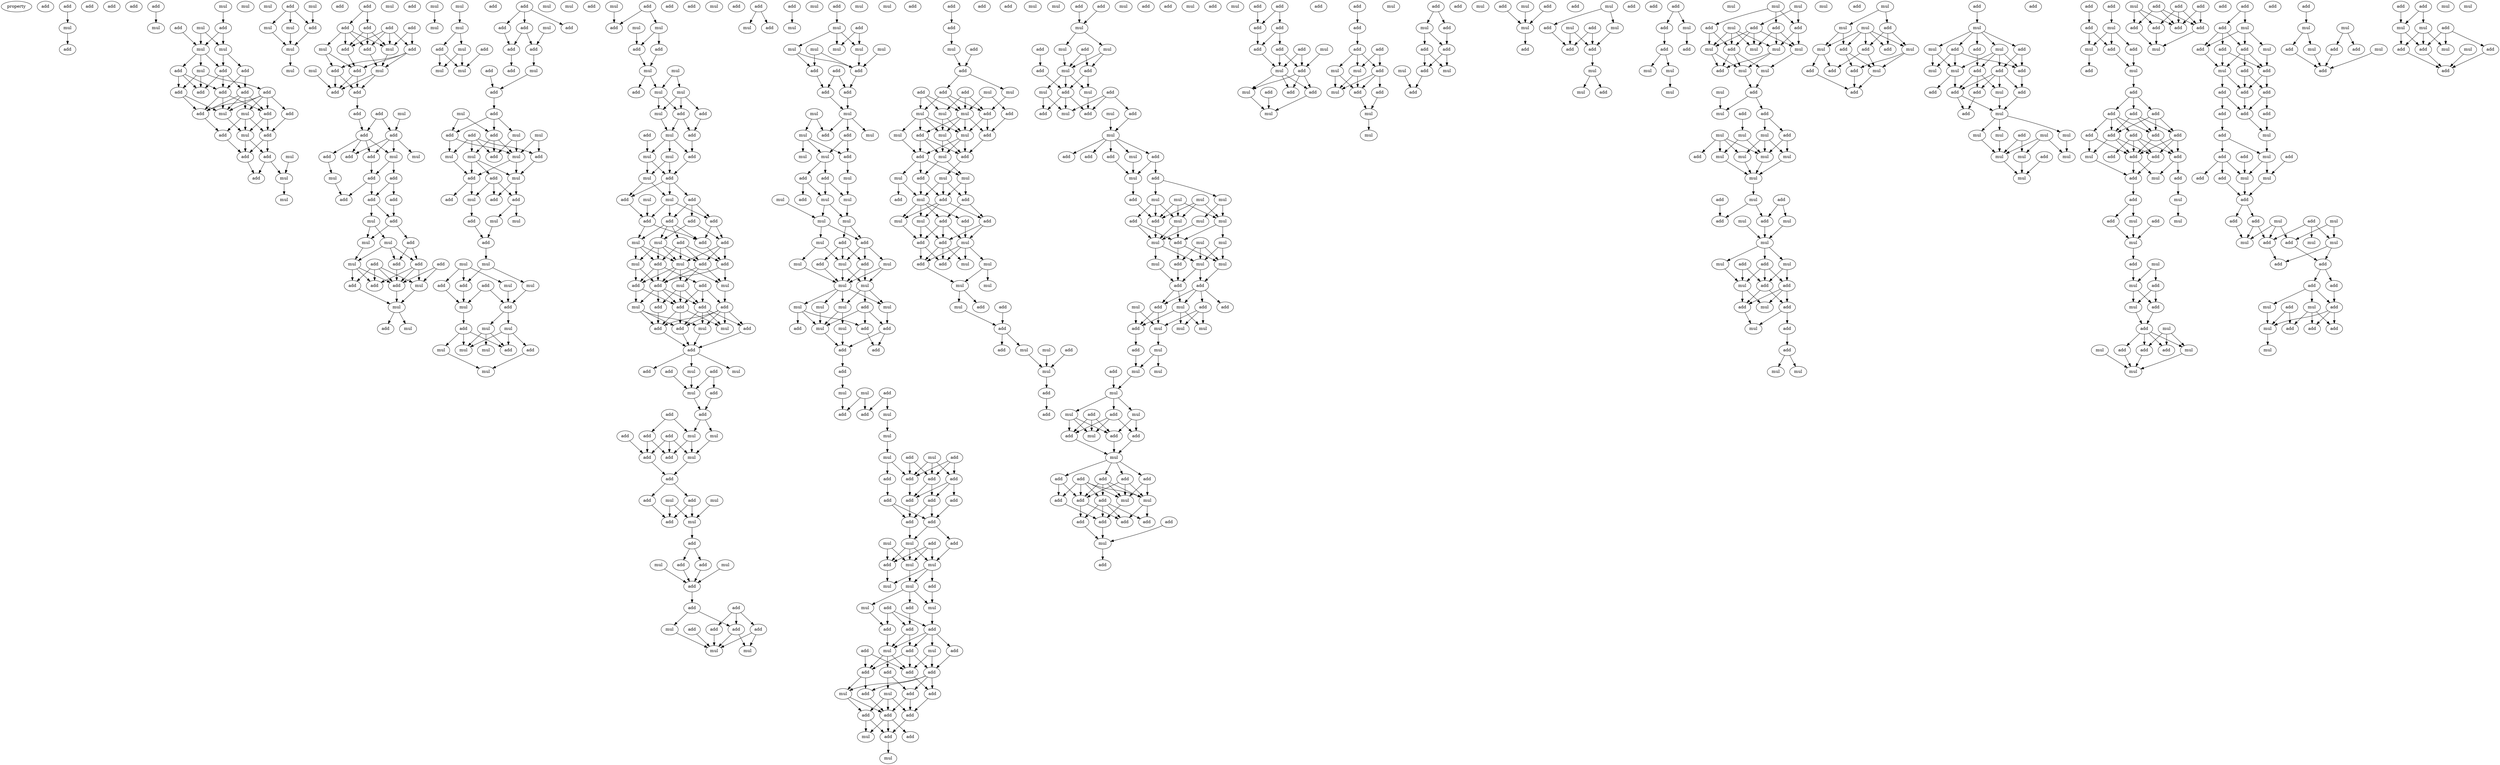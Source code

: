 digraph {
    node [fontcolor=black]
    property [mul=2,lf=1.8]
    0 [ label = add ];
    1 [ label = add ];
    2 [ label = add ];
    3 [ label = add ];
    4 [ label = mul ];
    5 [ label = add ];
    6 [ label = add ];
    7 [ label = add ];
    8 [ label = mul ];
    9 [ label = mul ];
    10 [ label = mul ];
    11 [ label = mul ];
    12 [ label = add ];
    13 [ label = add ];
    14 [ label = mul ];
    15 [ label = mul ];
    16 [ label = add ];
    17 [ label = mul ];
    18 [ label = add ];
    19 [ label = mul ];
    20 [ label = add ];
    21 [ label = add ];
    22 [ label = add ];
    23 [ label = add ];
    24 [ label = add ];
    25 [ label = add ];
    26 [ label = add ];
    27 [ label = add ];
    28 [ label = mul ];
    29 [ label = add ];
    30 [ label = mul ];
    31 [ label = add ];
    32 [ label = add ];
    33 [ label = mul ];
    34 [ label = add ];
    35 [ label = add ];
    36 [ label = mul ];
    37 [ label = add ];
    38 [ label = mul ];
    39 [ label = mul ];
    40 [ label = add ];
    41 [ label = mul ];
    42 [ label = mul ];
    43 [ label = mul ];
    44 [ label = add ];
    45 [ label = add ];
    46 [ label = mul ];
    47 [ label = mul ];
    48 [ label = add ];
    49 [ label = add ];
    50 [ label = add ];
    51 [ label = add ];
    52 [ label = add ];
    53 [ label = mul ];
    54 [ label = add ];
    55 [ label = add ];
    56 [ label = mul ];
    57 [ label = add ];
    58 [ label = add ];
    59 [ label = mul ];
    60 [ label = mul ];
    61 [ label = add ];
    62 [ label = add ];
    63 [ label = add ];
    64 [ label = add ];
    65 [ label = add ];
    66 [ label = mul ];
    67 [ label = mul ];
    68 [ label = add ];
    69 [ label = add ];
    70 [ label = add ];
    71 [ label = mul ];
    72 [ label = add ];
    73 [ label = add ];
    74 [ label = mul ];
    75 [ label = add ];
    76 [ label = add ];
    77 [ label = mul ];
    78 [ label = add ];
    79 [ label = add ];
    80 [ label = add ];
    81 [ label = mul ];
    82 [ label = add ];
    83 [ label = add ];
    84 [ label = mul ];
    85 [ label = mul ];
    86 [ label = add ];
    87 [ label = add ];
    88 [ label = add ];
    89 [ label = add ];
    90 [ label = mul ];
    91 [ label = add ];
    92 [ label = add ];
    93 [ label = mul ];
    94 [ label = add ];
    95 [ label = mul ];
    96 [ label = add ];
    97 [ label = mul ];
    98 [ label = add ];
    99 [ label = mul ];
    100 [ label = mul ];
    101 [ label = mul ];
    102 [ label = mul ];
    103 [ label = add ];
    104 [ label = add ];
    105 [ label = mul ];
    106 [ label = add ];
    107 [ label = mul ];
    108 [ label = mul ];
    109 [ label = add ];
    110 [ label = mul ];
    111 [ label = mul ];
    112 [ label = add ];
    113 [ label = add ];
    114 [ label = add ];
    115 [ label = add ];
    116 [ label = add ];
    117 [ label = mul ];
    118 [ label = mul ];
    119 [ label = add ];
    120 [ label = add ];
    121 [ label = add ];
    122 [ label = mul ];
    123 [ label = add ];
    124 [ label = add ];
    125 [ label = add ];
    126 [ label = mul ];
    127 [ label = add ];
    128 [ label = mul ];
    129 [ label = add ];
    130 [ label = mul ];
    131 [ label = add ];
    132 [ label = mul ];
    133 [ label = mul ];
    134 [ label = mul ];
    135 [ label = add ];
    136 [ label = add ];
    137 [ label = mul ];
    138 [ label = add ];
    139 [ label = add ];
    140 [ label = add ];
    141 [ label = mul ];
    142 [ label = add ];
    143 [ label = mul ];
    144 [ label = add ];
    145 [ label = mul ];
    146 [ label = add ];
    147 [ label = mul ];
    148 [ label = mul ];
    149 [ label = add ];
    150 [ label = add ];
    151 [ label = mul ];
    152 [ label = add ];
    153 [ label = mul ];
    154 [ label = add ];
    155 [ label = add ];
    156 [ label = mul ];
    157 [ label = mul ];
    158 [ label = mul ];
    159 [ label = add ];
    160 [ label = mul ];
    161 [ label = mul ];
    162 [ label = add ];
    163 [ label = mul ];
    164 [ label = add ];
    165 [ label = mul ];
    166 [ label = add ];
    167 [ label = mul ];
    168 [ label = mul ];
    169 [ label = add ];
    170 [ label = add ];
    171 [ label = mul ];
    172 [ label = add ];
    173 [ label = mul ];
    174 [ label = mul ];
    175 [ label = add ];
    176 [ label = mul ];
    177 [ label = add ];
    178 [ label = add ];
    179 [ label = mul ];
    180 [ label = add ];
    181 [ label = mul ];
    182 [ label = add ];
    183 [ label = mul ];
    184 [ label = add ];
    185 [ label = mul ];
    186 [ label = mul ];
    187 [ label = add ];
    188 [ label = mul ];
    189 [ label = add ];
    190 [ label = add ];
    191 [ label = mul ];
    192 [ label = add ];
    193 [ label = add ];
    194 [ label = add ];
    195 [ label = add ];
    196 [ label = mul ];
    197 [ label = add ];
    198 [ label = mul ];
    199 [ label = add ];
    200 [ label = add ];
    201 [ label = mul ];
    202 [ label = mul ];
    203 [ label = add ];
    204 [ label = add ];
    205 [ label = add ];
    206 [ label = mul ];
    207 [ label = add ];
    208 [ label = mul ];
    209 [ label = add ];
    210 [ label = add ];
    211 [ label = add ];
    212 [ label = add ];
    213 [ label = mul ];
    214 [ label = add ];
    215 [ label = add ];
    216 [ label = add ];
    217 [ label = mul ];
    218 [ label = mul ];
    219 [ label = add ];
    220 [ label = add ];
    221 [ label = add ];
    222 [ label = add ];
    223 [ label = mul ];
    224 [ label = add ];
    225 [ label = add ];
    226 [ label = mul ];
    227 [ label = mul ];
    228 [ label = add ];
    229 [ label = add ];
    230 [ label = add ];
    231 [ label = mul ];
    232 [ label = mul ];
    233 [ label = add ];
    234 [ label = add ];
    235 [ label = add ];
    236 [ label = add ];
    237 [ label = mul ];
    238 [ label = add ];
    239 [ label = add ];
    240 [ label = add ];
    241 [ label = add ];
    242 [ label = mul ];
    243 [ label = mul ];
    244 [ label = mul ];
    245 [ label = add ];
    246 [ label = add ];
    247 [ label = mul ];
    248 [ label = add ];
    249 [ label = add ];
    250 [ label = add ];
    251 [ label = mul ];
    252 [ label = add ];
    253 [ label = add ];
    254 [ label = add ];
    255 [ label = mul ];
    256 [ label = add ];
    257 [ label = add ];
    258 [ label = add ];
    259 [ label = add ];
    260 [ label = mul ];
    261 [ label = mul ];
    262 [ label = mul ];
    263 [ label = add ];
    264 [ label = add ];
    265 [ label = add ];
    266 [ label = mul ];
    267 [ label = mul ];
    268 [ label = add ];
    269 [ label = mul ];
    270 [ label = add ];
    271 [ label = mul ];
    272 [ label = mul ];
    273 [ label = add ];
    274 [ label = mul ];
    275 [ label = mul ];
    276 [ label = mul ];
    277 [ label = mul ];
    278 [ label = mul ];
    279 [ label = add ];
    280 [ label = add ];
    281 [ label = add ];
    282 [ label = add ];
    283 [ label = add ];
    284 [ label = mul ];
    285 [ label = mul ];
    286 [ label = add ];
    287 [ label = mul ];
    288 [ label = add ];
    289 [ label = mul ];
    290 [ label = mul ];
    291 [ label = add ];
    292 [ label = mul ];
    293 [ label = mul ];
    294 [ label = add ];
    295 [ label = add ];
    296 [ label = add ];
    297 [ label = mul ];
    298 [ label = mul ];
    299 [ label = mul ];
    300 [ label = mul ];
    301 [ label = mul ];
    302 [ label = add ];
    303 [ label = add ];
    304 [ label = mul ];
    305 [ label = add ];
    306 [ label = add ];
    307 [ label = mul ];
    308 [ label = mul ];
    309 [ label = mul ];
    310 [ label = mul ];
    311 [ label = mul ];
    312 [ label = mul ];
    313 [ label = add ];
    314 [ label = mul ];
    315 [ label = mul ];
    316 [ label = mul ];
    317 [ label = mul ];
    318 [ label = add ];
    319 [ label = mul ];
    320 [ label = add ];
    321 [ label = mul ];
    322 [ label = add ];
    323 [ label = add ];
    324 [ label = add ];
    325 [ label = add ];
    326 [ label = add ];
    327 [ label = mul ];
    328 [ label = add ];
    329 [ label = mul ];
    330 [ label = add ];
    331 [ label = add ];
    332 [ label = mul ];
    333 [ label = mul ];
    334 [ label = add ];
    335 [ label = add ];
    336 [ label = mul ];
    337 [ label = mul ];
    338 [ label = add ];
    339 [ label = add ];
    340 [ label = add ];
    341 [ label = add ];
    342 [ label = add ];
    343 [ label = add ];
    344 [ label = add ];
    345 [ label = add ];
    346 [ label = add ];
    347 [ label = add ];
    348 [ label = mul ];
    349 [ label = add ];
    350 [ label = add ];
    351 [ label = mul ];
    352 [ label = mul ];
    353 [ label = add ];
    354 [ label = mul ];
    355 [ label = add ];
    356 [ label = mul ];
    357 [ label = mul ];
    358 [ label = add ];
    359 [ label = mul ];
    360 [ label = add ];
    361 [ label = mul ];
    362 [ label = add ];
    363 [ label = add ];
    364 [ label = add ];
    365 [ label = add ];
    366 [ label = mul ];
    367 [ label = add ];
    368 [ label = add ];
    369 [ label = mul ];
    370 [ label = add ];
    371 [ label = add ];
    372 [ label = add ];
    373 [ label = add ];
    374 [ label = mul ];
    375 [ label = add ];
    376 [ label = add ];
    377 [ label = mul ];
    378 [ label = add ];
    379 [ label = add ];
    380 [ label = add ];
    381 [ label = add ];
    382 [ label = mul ];
    383 [ label = add ];
    384 [ label = add ];
    385 [ label = mul ];
    386 [ label = add ];
    387 [ label = add ];
    388 [ label = add ];
    389 [ label = add ];
    390 [ label = add ];
    391 [ label = mul ];
    392 [ label = add ];
    393 [ label = add ];
    394 [ label = add ];
    395 [ label = add ];
    396 [ label = mul ];
    397 [ label = mul ];
    398 [ label = mul ];
    399 [ label = mul ];
    400 [ label = add ];
    401 [ label = mul ];
    402 [ label = add ];
    403 [ label = add ];
    404 [ label = mul ];
    405 [ label = mul ];
    406 [ label = add ];
    407 [ label = mul ];
    408 [ label = add ];
    409 [ label = add ];
    410 [ label = mul ];
    411 [ label = mul ];
    412 [ label = mul ];
    413 [ label = mul ];
    414 [ label = add ];
    415 [ label = mul ];
    416 [ label = add ];
    417 [ label = add ];
    418 [ label = add ];
    419 [ label = mul ];
    420 [ label = add ];
    421 [ label = add ];
    422 [ label = mul ];
    423 [ label = add ];
    424 [ label = add ];
    425 [ label = add ];
    426 [ label = mul ];
    427 [ label = mul ];
    428 [ label = mul ];
    429 [ label = add ];
    430 [ label = add ];
    431 [ label = mul ];
    432 [ label = mul ];
    433 [ label = mul ];
    434 [ label = add ];
    435 [ label = add ];
    436 [ label = add ];
    437 [ label = mul ];
    438 [ label = mul ];
    439 [ label = add ];
    440 [ label = mul ];
    441 [ label = add ];
    442 [ label = mul ];
    443 [ label = add ];
    444 [ label = add ];
    445 [ label = mul ];
    446 [ label = add ];
    447 [ label = add ];
    448 [ label = mul ];
    449 [ label = mul ];
    450 [ label = add ];
    451 [ label = mul ];
    452 [ label = add ];
    453 [ label = mul ];
    454 [ label = add ];
    455 [ label = mul ];
    456 [ label = add ];
    457 [ label = add ];
    458 [ label = add ];
    459 [ label = add ];
    460 [ label = mul ];
    461 [ label = mul ];
    462 [ label = mul ];
    463 [ label = add ];
    464 [ label = mul ];
    465 [ label = add ];
    466 [ label = add ];
    467 [ label = mul ];
    468 [ label = add ];
    469 [ label = add ];
    470 [ label = add ];
    471 [ label = add ];
    472 [ label = mul ];
    473 [ label = add ];
    474 [ label = mul ];
    475 [ label = mul ];
    476 [ label = mul ];
    477 [ label = add ];
    478 [ label = mul ];
    479 [ label = mul ];
    480 [ label = add ];
    481 [ label = add ];
    482 [ label = mul ];
    483 [ label = mul ];
    484 [ label = mul ];
    485 [ label = mul ];
    486 [ label = add ];
    487 [ label = mul ];
    488 [ label = mul ];
    489 [ label = add ];
    490 [ label = mul ];
    491 [ label = mul ];
    492 [ label = mul ];
    493 [ label = add ];
    494 [ label = add ];
    495 [ label = add ];
    496 [ label = add ];
    497 [ label = add ];
    498 [ label = mul ];
    499 [ label = mul ];
    500 [ label = add ];
    501 [ label = mul ];
    502 [ label = mul ];
    503 [ label = add ];
    504 [ label = mul ];
    505 [ label = add ];
    506 [ label = mul ];
    507 [ label = mul ];
    508 [ label = mul ];
    509 [ label = mul ];
    510 [ label = add ];
    511 [ label = add ];
    512 [ label = mul ];
    513 [ label = mul ];
    514 [ label = add ];
    515 [ label = add ];
    516 [ label = mul ];
    517 [ label = add ];
    518 [ label = add ];
    519 [ label = add ];
    520 [ label = mul ];
    521 [ label = mul ];
    522 [ label = add ];
    523 [ label = add ];
    524 [ label = add ];
    525 [ label = add ];
    526 [ label = add ];
    527 [ label = add ];
    528 [ label = add ];
    529 [ label = mul ];
    530 [ label = add ];
    531 [ label = mul ];
    532 [ label = add ];
    533 [ label = add ];
    534 [ label = add ];
    535 [ label = add ];
    536 [ label = add ];
    537 [ label = mul ];
    538 [ label = mul ];
    539 [ label = add ];
    540 [ label = add ];
    541 [ label = add ];
    542 [ label = add ];
    543 [ label = add ];
    544 [ label = add ];
    545 [ label = add ];
    546 [ label = add ];
    547 [ label = add ];
    548 [ label = mul ];
    549 [ label = mul ];
    550 [ label = add ];
    551 [ label = add ];
    552 [ label = add ];
    553 [ label = add ];
    554 [ label = mul ];
    555 [ label = add ];
    556 [ label = mul ];
    557 [ label = mul ];
    558 [ label = add ];
    559 [ label = add ];
    560 [ label = add ];
    561 [ label = mul ];
    562 [ label = add ];
    563 [ label = mul ];
    564 [ label = mul ];
    565 [ label = add ];
    566 [ label = add ];
    567 [ label = mul ];
    568 [ label = mul ];
    569 [ label = add ];
    570 [ label = mul ];
    571 [ label = add ];
    572 [ label = add ];
    573 [ label = add ];
    574 [ label = mul ];
    575 [ label = add ];
    576 [ label = add ];
    577 [ label = mul ];
    578 [ label = mul ];
    579 [ label = add ];
    580 [ label = add ];
    581 [ label = mul ];
    582 [ label = add ];
    583 [ label = mul ];
    584 [ label = add ];
    585 [ label = add ];
    586 [ label = mul ];
    587 [ label = mul ];
    588 [ label = add ];
    589 [ label = add ];
    590 [ label = mul ];
    591 [ label = add ];
    592 [ label = add ];
    593 [ label = add ];
    594 [ label = mul ];
    595 [ label = add ];
    596 [ label = mul ];
    597 [ label = add ];
    598 [ label = add ];
    599 [ label = add ];
    600 [ label = mul ];
    601 [ label = add ];
    602 [ label = add ];
    603 [ label = mul ];
    604 [ label = mul ];
    605 [ label = mul ];
    606 [ label = mul ];
    607 [ label = mul ];
    608 [ label = mul ];
    609 [ label = add ];
    610 [ label = add ];
    611 [ label = add ];
    612 [ label = mul ];
    613 [ label = add ];
    614 [ label = mul ];
    615 [ label = mul ];
    616 [ label = add ];
    617 [ label = mul ];
    618 [ label = mul ];
    619 [ label = mul ];
    620 [ label = add ];
    621 [ label = mul ];
    622 [ label = add ];
    623 [ label = mul ];
    624 [ label = mul ];
    625 [ label = add ];
    626 [ label = add ];
    627 [ label = mul ];
    628 [ label = mul ];
    629 [ label = mul ];
    630 [ label = add ];
    631 [ label = mul ];
    632 [ label = add ];
    633 [ label = mul ];
    634 [ label = mul ];
    635 [ label = mul ];
    636 [ label = mul ];
    637 [ label = add ];
    638 [ label = mul ];
    639 [ label = add ];
    640 [ label = add ];
    641 [ label = mul ];
    642 [ label = add ];
    643 [ label = mul ];
    644 [ label = mul ];
    645 [ label = mul ];
    646 [ label = add ];
    647 [ label = mul ];
    648 [ label = add ];
    649 [ label = add ];
    650 [ label = add ];
    651 [ label = mul ];
    652 [ label = mul ];
    653 [ label = add ];
    654 [ label = add ];
    655 [ label = mul ];
    656 [ label = add ];
    657 [ label = mul ];
    658 [ label = add ];
    659 [ label = mul ];
    660 [ label = add ];
    661 [ label = mul ];
    662 [ label = mul ];
    663 [ label = mul ];
    664 [ label = add ];
    665 [ label = mul ];
    666 [ label = add ];
    667 [ label = add ];
    668 [ label = mul ];
    669 [ label = mul ];
    670 [ label = add ];
    671 [ label = add ];
    672 [ label = add ];
    673 [ label = mul ];
    674 [ label = add ];
    675 [ label = add ];
    676 [ label = add ];
    677 [ label = mul ];
    678 [ label = mul ];
    679 [ label = add ];
    680 [ label = mul ];
    681 [ label = add ];
    682 [ label = add ];
    683 [ label = mul ];
    684 [ label = add ];
    685 [ label = mul ];
    686 [ label = add ];
    687 [ label = add ];
    688 [ label = add ];
    689 [ label = add ];
    690 [ label = add ];
    691 [ label = add ];
    692 [ label = mul ];
    693 [ label = mul ];
    694 [ label = add ];
    695 [ label = mul ];
    696 [ label = add ];
    697 [ label = mul ];
    698 [ label = mul ];
    699 [ label = mul ];
    700 [ label = add ];
    701 [ label = mul ];
    702 [ label = mul ];
    703 [ label = mul ];
    704 [ label = mul ];
    705 [ label = add ];
    706 [ label = add ];
    707 [ label = add ];
    708 [ label = mul ];
    709 [ label = add ];
    710 [ label = add ];
    711 [ label = add ];
    712 [ label = mul ];
    713 [ label = mul ];
    714 [ label = add ];
    715 [ label = add ];
    716 [ label = add ];
    717 [ label = add ];
    718 [ label = add ];
    719 [ label = add ];
    720 [ label = add ];
    721 [ label = add ];
    722 [ label = add ];
    723 [ label = add ];
    724 [ label = add ];
    725 [ label = mul ];
    726 [ label = add ];
    727 [ label = add ];
    728 [ label = add ];
    729 [ label = mul ];
    730 [ label = add ];
    731 [ label = add ];
    732 [ label = add ];
    733 [ label = mul ];
    734 [ label = add ];
    735 [ label = mul ];
    736 [ label = mul ];
    737 [ label = add ];
    738 [ label = mul ];
    739 [ label = add ];
    740 [ label = mul ];
    741 [ label = add ];
    742 [ label = mul ];
    743 [ label = mul ];
    744 [ label = add ];
    745 [ label = mul ];
    746 [ label = add ];
    747 [ label = add ];
    748 [ label = add ];
    749 [ label = mul ];
    750 [ label = add ];
    751 [ label = mul ];
    752 [ label = mul ];
    753 [ label = add ];
    754 [ label = mul ];
    755 [ label = add ];
    756 [ label = add ];
    757 [ label = add ];
    758 [ label = add ];
    759 [ label = add ];
    760 [ label = add ];
    761 [ label = mul ];
    762 [ label = add ];
    763 [ label = add ];
    764 [ label = add ];
    765 [ label = mul ];
    766 [ label = add ];
    767 [ label = add ];
    768 [ label = add ];
    769 [ label = mul ];
    770 [ label = add ];
    771 [ label = add ];
    772 [ label = mul ];
    773 [ label = add ];
    774 [ label = add ];
    775 [ label = add ];
    776 [ label = add ];
    777 [ label = add ];
    778 [ label = add ];
    779 [ label = add ];
    780 [ label = mul ];
    781 [ label = add ];
    782 [ label = mul ];
    783 [ label = add ];
    784 [ label = add ];
    785 [ label = mul ];
    786 [ label = mul ];
    787 [ label = add ];
    788 [ label = add ];
    789 [ label = add ];
    790 [ label = add ];
    791 [ label = mul ];
    792 [ label = add ];
    793 [ label = mul ];
    794 [ label = add ];
    795 [ label = add ];
    796 [ label = mul ];
    797 [ label = mul ];
    798 [ label = add ];
    799 [ label = mul ];
    800 [ label = add ];
    801 [ label = add ];
    802 [ label = add ];
    803 [ label = add ];
    804 [ label = mul ];
    805 [ label = add ];
    806 [ label = add ];
    807 [ label = mul ];
    808 [ label = add ];
    809 [ label = mul ];
    810 [ label = add ];
    811 [ label = add ];
    812 [ label = add ];
    813 [ label = mul ];
    814 [ label = add ];
    815 [ label = mul ];
    816 [ label = mul ];
    817 [ label = add ];
    818 [ label = mul ];
    819 [ label = add ];
    820 [ label = add ];
    821 [ label = mul ];
    822 [ label = add ];
    823 [ label = add ];
    824 [ label = add ];
    825 [ label = add ];
    826 [ label = mul ];
    827 [ label = mul ];
    828 [ label = mul ];
    829 [ label = add ];
    830 [ label = add ];
    831 [ label = add ];
    832 [ label = mul ];
    833 [ label = add ];
    834 [ label = mul ];
    835 [ label = mul ];
    1 -> 4 [ name = 0 ];
    4 -> 6 [ name = 1 ];
    7 -> 8 [ name = 2 ];
    9 -> 12 [ name = 3 ];
    11 -> 14 [ name = 4 ];
    11 -> 15 [ name = 5 ];
    12 -> 14 [ name = 6 ];
    12 -> 15 [ name = 7 ];
    13 -> 14 [ name = 8 ];
    14 -> 16 [ name = 9 ];
    14 -> 17 [ name = 10 ];
    14 -> 20 [ name = 11 ];
    15 -> 16 [ name = 12 ];
    15 -> 18 [ name = 13 ];
    16 -> 21 [ name = 14 ];
    16 -> 22 [ name = 15 ];
    16 -> 25 [ name = 16 ];
    17 -> 23 [ name = 17 ];
    17 -> 24 [ name = 18 ];
    17 -> 25 [ name = 19 ];
    18 -> 21 [ name = 20 ];
    18 -> 22 [ name = 21 ];
    20 -> 22 [ name = 22 ];
    20 -> 23 [ name = 23 ];
    20 -> 25 [ name = 24 ];
    21 -> 26 [ name = 25 ];
    21 -> 28 [ name = 26 ];
    21 -> 29 [ name = 27 ];
    21 -> 30 [ name = 28 ];
    22 -> 26 [ name = 29 ];
    22 -> 29 [ name = 30 ];
    22 -> 30 [ name = 31 ];
    23 -> 26 [ name = 32 ];
    23 -> 30 [ name = 33 ];
    24 -> 26 [ name = 34 ];
    24 -> 27 [ name = 35 ];
    24 -> 28 [ name = 36 ];
    24 -> 29 [ name = 37 ];
    24 -> 30 [ name = 38 ];
    26 -> 31 [ name = 39 ];
    27 -> 32 [ name = 40 ];
    28 -> 31 [ name = 41 ];
    28 -> 32 [ name = 42 ];
    28 -> 33 [ name = 43 ];
    29 -> 32 [ name = 44 ];
    29 -> 33 [ name = 45 ];
    30 -> 33 [ name = 46 ];
    31 -> 35 [ name = 47 ];
    32 -> 34 [ name = 48 ];
    32 -> 35 [ name = 49 ];
    33 -> 34 [ name = 50 ];
    33 -> 35 [ name = 51 ];
    34 -> 37 [ name = 52 ];
    34 -> 38 [ name = 53 ];
    35 -> 37 [ name = 54 ];
    36 -> 38 [ name = 55 ];
    38 -> 39 [ name = 56 ];
    40 -> 42 [ name = 57 ];
    40 -> 43 [ name = 58 ];
    40 -> 44 [ name = 59 ];
    41 -> 44 [ name = 60 ];
    42 -> 46 [ name = 61 ];
    43 -> 46 [ name = 62 ];
    44 -> 46 [ name = 63 ];
    46 -> 47 [ name = 64 ];
    48 -> 49 [ name = 65 ];
    48 -> 51 [ name = 66 ];
    49 -> 53 [ name = 67 ];
    49 -> 54 [ name = 68 ];
    49 -> 55 [ name = 69 ];
    49 -> 56 [ name = 70 ];
    50 -> 53 [ name = 71 ];
    50 -> 54 [ name = 72 ];
    50 -> 55 [ name = 73 ];
    50 -> 57 [ name = 74 ];
    51 -> 53 [ name = 75 ];
    51 -> 54 [ name = 76 ];
    51 -> 55 [ name = 77 ];
    52 -> 53 [ name = 78 ];
    52 -> 57 [ name = 79 ];
    53 -> 59 [ name = 80 ];
    54 -> 59 [ name = 81 ];
    55 -> 61 [ name = 82 ];
    56 -> 58 [ name = 83 ];
    56 -> 61 [ name = 84 ];
    57 -> 58 [ name = 85 ];
    57 -> 59 [ name = 86 ];
    57 -> 61 [ name = 87 ];
    58 -> 62 [ name = 88 ];
    58 -> 63 [ name = 89 ];
    59 -> 62 [ name = 90 ];
    59 -> 63 [ name = 91 ];
    60 -> 62 [ name = 92 ];
    61 -> 62 [ name = 93 ];
    61 -> 63 [ name = 94 ];
    63 -> 65 [ name = 95 ];
    64 -> 68 [ name = 96 ];
    64 -> 69 [ name = 97 ];
    65 -> 68 [ name = 98 ];
    66 -> 69 [ name = 99 ];
    68 -> 70 [ name = 100 ];
    68 -> 72 [ name = 101 ];
    68 -> 73 [ name = 102 ];
    68 -> 74 [ name = 103 ];
    69 -> 70 [ name = 104 ];
    69 -> 71 [ name = 105 ];
    69 -> 72 [ name = 106 ];
    69 -> 74 [ name = 107 ];
    70 -> 76 [ name = 108 ];
    73 -> 77 [ name = 109 ];
    74 -> 75 [ name = 110 ];
    74 -> 76 [ name = 111 ];
    75 -> 79 [ name = 112 ];
    75 -> 80 [ name = 113 ];
    76 -> 78 [ name = 114 ];
    76 -> 80 [ name = 115 ];
    77 -> 78 [ name = 116 ];
    79 -> 82 [ name = 117 ];
    80 -> 81 [ name = 118 ];
    80 -> 82 [ name = 119 ];
    81 -> 84 [ name = 120 ];
    81 -> 85 [ name = 121 ];
    82 -> 83 [ name = 122 ];
    82 -> 84 [ name = 123 ];
    83 -> 87 [ name = 124 ];
    83 -> 88 [ name = 125 ];
    84 -> 90 [ name = 126 ];
    85 -> 87 [ name = 127 ];
    85 -> 88 [ name = 128 ];
    85 -> 90 [ name = 129 ];
    86 -> 91 [ name = 130 ];
    86 -> 92 [ name = 131 ];
    86 -> 93 [ name = 132 ];
    86 -> 94 [ name = 133 ];
    87 -> 92 [ name = 134 ];
    87 -> 93 [ name = 135 ];
    87 -> 94 [ name = 136 ];
    88 -> 92 [ name = 137 ];
    89 -> 92 [ name = 138 ];
    89 -> 93 [ name = 139 ];
    90 -> 91 [ name = 140 ];
    90 -> 92 [ name = 141 ];
    90 -> 94 [ name = 142 ];
    91 -> 95 [ name = 143 ];
    92 -> 95 [ name = 144 ];
    93 -> 95 [ name = 145 ];
    95 -> 96 [ name = 146 ];
    95 -> 97 [ name = 147 ];
    99 -> 100 [ name = 148 ];
    101 -> 102 [ name = 149 ];
    102 -> 104 [ name = 150 ];
    102 -> 105 [ name = 151 ];
    103 -> 108 [ name = 152 ];
    104 -> 107 [ name = 153 ];
    104 -> 108 [ name = 154 ];
    105 -> 107 [ name = 155 ];
    105 -> 108 [ name = 156 ];
    109 -> 112 [ name = 157 ];
    109 -> 113 [ name = 158 ];
    109 -> 114 [ name = 159 ];
    110 -> 115 [ name = 160 ];
    113 -> 115 [ name = 161 ];
    113 -> 116 [ name = 162 ];
    114 -> 116 [ name = 163 ];
    115 -> 117 [ name = 164 ];
    116 -> 119 [ name = 165 ];
    117 -> 121 [ name = 166 ];
    120 -> 121 [ name = 167 ];
    121 -> 123 [ name = 168 ];
    122 -> 124 [ name = 169 ];
    122 -> 127 [ name = 170 ];
    123 -> 124 [ name = 171 ];
    123 -> 126 [ name = 172 ];
    123 -> 127 [ name = 173 ];
    124 -> 130 [ name = 174 ];
    124 -> 133 [ name = 175 ];
    125 -> 129 [ name = 176 ];
    125 -> 130 [ name = 177 ];
    125 -> 131 [ name = 178 ];
    125 -> 132 [ name = 179 ];
    126 -> 129 [ name = 180 ];
    126 -> 133 [ name = 181 ];
    127 -> 129 [ name = 182 ];
    127 -> 132 [ name = 183 ];
    127 -> 133 [ name = 184 ];
    128 -> 131 [ name = 185 ];
    128 -> 133 [ name = 186 ];
    130 -> 135 [ name = 187 ];
    131 -> 134 [ name = 188 ];
    132 -> 134 [ name = 189 ];
    132 -> 135 [ name = 190 ];
    132 -> 136 [ name = 191 ];
    133 -> 134 [ name = 192 ];
    133 -> 135 [ name = 193 ];
    134 -> 139 [ name = 194 ];
    134 -> 140 [ name = 195 ];
    135 -> 137 [ name = 196 ];
    135 -> 138 [ name = 197 ];
    136 -> 137 [ name = 198 ];
    136 -> 139 [ name = 199 ];
    136 -> 140 [ name = 200 ];
    137 -> 142 [ name = 201 ];
    140 -> 141 [ name = 202 ];
    140 -> 143 [ name = 203 ];
    142 -> 144 [ name = 204 ];
    143 -> 144 [ name = 205 ];
    144 -> 145 [ name = 206 ];
    145 -> 150 [ name = 207 ];
    145 -> 151 [ name = 208 ];
    147 -> 148 [ name = 209 ];
    147 -> 150 [ name = 210 ];
    147 -> 152 [ name = 211 ];
    148 -> 154 [ name = 212 ];
    149 -> 153 [ name = 213 ];
    149 -> 154 [ name = 214 ];
    150 -> 153 [ name = 215 ];
    151 -> 154 [ name = 216 ];
    152 -> 153 [ name = 217 ];
    153 -> 155 [ name = 218 ];
    154 -> 156 [ name = 219 ];
    154 -> 157 [ name = 220 ];
    155 -> 158 [ name = 221 ];
    155 -> 159 [ name = 222 ];
    155 -> 160 [ name = 223 ];
    156 -> 159 [ name = 224 ];
    156 -> 160 [ name = 225 ];
    156 -> 162 [ name = 226 ];
    157 -> 159 [ name = 227 ];
    157 -> 160 [ name = 228 ];
    157 -> 161 [ name = 229 ];
    158 -> 163 [ name = 230 ];
    162 -> 163 [ name = 231 ];
    164 -> 166 [ name = 232 ];
    164 -> 168 [ name = 233 ];
    165 -> 166 [ name = 234 ];
    167 -> 169 [ name = 235 ];
    168 -> 169 [ name = 236 ];
    168 -> 170 [ name = 237 ];
    169 -> 171 [ name = 238 ];
    170 -> 171 [ name = 239 ];
    171 -> 175 [ name = 240 ];
    171 -> 176 [ name = 241 ];
    173 -> 174 [ name = 242 ];
    173 -> 176 [ name = 243 ];
    174 -> 177 [ name = 244 ];
    174 -> 178 [ name = 245 ];
    174 -> 179 [ name = 246 ];
    176 -> 178 [ name = 247 ];
    176 -> 179 [ name = 248 ];
    177 -> 182 [ name = 249 ];
    178 -> 181 [ name = 250 ];
    178 -> 182 [ name = 251 ];
    179 -> 181 [ name = 252 ];
    180 -> 183 [ name = 253 ];
    181 -> 183 [ name = 254 ];
    181 -> 184 [ name = 255 ];
    181 -> 185 [ name = 256 ];
    182 -> 184 [ name = 257 ];
    183 -> 186 [ name = 258 ];
    183 -> 187 [ name = 259 ];
    184 -> 187 [ name = 260 ];
    185 -> 186 [ name = 261 ];
    185 -> 187 [ name = 262 ];
    186 -> 190 [ name = 263 ];
    186 -> 191 [ name = 264 ];
    187 -> 189 [ name = 265 ];
    187 -> 190 [ name = 266 ];
    187 -> 191 [ name = 267 ];
    188 -> 194 [ name = 268 ];
    189 -> 192 [ name = 269 ];
    189 -> 193 [ name = 270 ];
    189 -> 195 [ name = 271 ];
    190 -> 194 [ name = 272 ];
    191 -> 193 [ name = 273 ];
    191 -> 194 [ name = 274 ];
    191 -> 195 [ name = 275 ];
    192 -> 197 [ name = 276 ];
    192 -> 198 [ name = 277 ];
    193 -> 197 [ name = 278 ];
    193 -> 199 [ name = 279 ];
    194 -> 196 [ name = 280 ];
    194 -> 199 [ name = 281 ];
    195 -> 196 [ name = 282 ];
    195 -> 198 [ name = 283 ];
    195 -> 199 [ name = 284 ];
    195 -> 200 [ name = 285 ];
    196 -> 201 [ name = 286 ];
    196 -> 202 [ name = 287 ];
    196 -> 203 [ name = 288 ];
    197 -> 201 [ name = 289 ];
    197 -> 204 [ name = 290 ];
    197 -> 205 [ name = 291 ];
    198 -> 201 [ name = 292 ];
    198 -> 202 [ name = 293 ];
    198 -> 203 [ name = 294 ];
    198 -> 205 [ name = 295 ];
    199 -> 204 [ name = 296 ];
    200 -> 201 [ name = 297 ];
    200 -> 203 [ name = 298 ];
    200 -> 204 [ name = 299 ];
    200 -> 205 [ name = 300 ];
    201 -> 206 [ name = 301 ];
    201 -> 207 [ name = 302 ];
    201 -> 208 [ name = 303 ];
    201 -> 210 [ name = 304 ];
    202 -> 207 [ name = 305 ];
    202 -> 210 [ name = 306 ];
    203 -> 207 [ name = 307 ];
    203 -> 209 [ name = 308 ];
    203 -> 210 [ name = 309 ];
    204 -> 208 [ name = 310 ];
    204 -> 210 [ name = 311 ];
    205 -> 206 [ name = 312 ];
    205 -> 208 [ name = 313 ];
    205 -> 210 [ name = 314 ];
    206 -> 212 [ name = 315 ];
    206 -> 214 [ name = 316 ];
    206 -> 215 [ name = 317 ];
    207 -> 213 [ name = 318 ];
    207 -> 215 [ name = 319 ];
    208 -> 211 [ name = 320 ];
    209 -> 211 [ name = 321 ];
    209 -> 214 [ name = 322 ];
    209 -> 215 [ name = 323 ];
    210 -> 212 [ name = 324 ];
    210 -> 213 [ name = 325 ];
    210 -> 214 [ name = 326 ];
    210 -> 215 [ name = 327 ];
    211 -> 216 [ name = 328 ];
    211 -> 217 [ name = 329 ];
    211 -> 218 [ name = 330 ];
    211 -> 219 [ name = 331 ];
    211 -> 220 [ name = 332 ];
    212 -> 219 [ name = 333 ];
    213 -> 216 [ name = 334 ];
    213 -> 217 [ name = 335 ];
    213 -> 219 [ name = 336 ];
    214 -> 216 [ name = 337 ];
    214 -> 217 [ name = 338 ];
    214 -> 218 [ name = 339 ];
    214 -> 220 [ name = 340 ];
    215 -> 216 [ name = 341 ];
    215 -> 218 [ name = 342 ];
    215 -> 219 [ name = 343 ];
    216 -> 221 [ name = 344 ];
    217 -> 221 [ name = 345 ];
    219 -> 221 [ name = 346 ];
    220 -> 221 [ name = 347 ];
    221 -> 223 [ name = 348 ];
    221 -> 225 [ name = 349 ];
    221 -> 226 [ name = 350 ];
    222 -> 227 [ name = 351 ];
    223 -> 227 [ name = 352 ];
    224 -> 227 [ name = 353 ];
    224 -> 228 [ name = 354 ];
    227 -> 229 [ name = 355 ];
    228 -> 229 [ name = 356 ];
    229 -> 231 [ name = 357 ];
    229 -> 232 [ name = 358 ];
    230 -> 232 [ name = 359 ];
    230 -> 233 [ name = 360 ];
    231 -> 237 [ name = 361 ];
    232 -> 237 [ name = 362 ];
    232 -> 238 [ name = 363 ];
    233 -> 236 [ name = 364 ];
    233 -> 238 [ name = 365 ];
    234 -> 236 [ name = 366 ];
    234 -> 237 [ name = 367 ];
    234 -> 238 [ name = 368 ];
    235 -> 236 [ name = 369 ];
    236 -> 239 [ name = 370 ];
    237 -> 239 [ name = 371 ];
    239 -> 240 [ name = 372 ];
    239 -> 241 [ name = 373 ];
    240 -> 245 [ name = 374 ];
    241 -> 244 [ name = 375 ];
    241 -> 245 [ name = 376 ];
    242 -> 244 [ name = 377 ];
    242 -> 245 [ name = 378 ];
    243 -> 244 [ name = 379 ];
    244 -> 246 [ name = 380 ];
    246 -> 248 [ name = 381 ];
    246 -> 249 [ name = 382 ];
    247 -> 252 [ name = 383 ];
    248 -> 252 [ name = 384 ];
    249 -> 252 [ name = 385 ];
    251 -> 252 [ name = 386 ];
    252 -> 254 [ name = 387 ];
    253 -> 256 [ name = 388 ];
    253 -> 257 [ name = 389 ];
    253 -> 259 [ name = 390 ];
    254 -> 255 [ name = 391 ];
    254 -> 259 [ name = 392 ];
    255 -> 261 [ name = 393 ];
    256 -> 261 [ name = 394 ];
    257 -> 260 [ name = 395 ];
    257 -> 261 [ name = 396 ];
    258 -> 261 [ name = 397 ];
    259 -> 260 [ name = 398 ];
    259 -> 261 [ name = 399 ];
    264 -> 267 [ name = 400 ];
    264 -> 268 [ name = 401 ];
    265 -> 269 [ name = 402 ];
    270 -> 271 [ name = 403 ];
    271 -> 275 [ name = 404 ];
    271 -> 276 [ name = 405 ];
    271 -> 278 [ name = 406 ];
    273 -> 276 [ name = 407 ];
    273 -> 278 [ name = 408 ];
    274 -> 281 [ name = 409 ];
    275 -> 279 [ name = 410 ];
    275 -> 281 [ name = 411 ];
    276 -> 281 [ name = 412 ];
    277 -> 279 [ name = 413 ];
    277 -> 281 [ name = 414 ];
    279 -> 282 [ name = 415 ];
    280 -> 282 [ name = 416 ];
    280 -> 283 [ name = 417 ];
    281 -> 283 [ name = 418 ];
    282 -> 284 [ name = 419 ];
    283 -> 284 [ name = 420 ];
    284 -> 286 [ name = 421 ];
    284 -> 288 [ name = 422 ];
    284 -> 289 [ name = 423 ];
    285 -> 287 [ name = 424 ];
    285 -> 288 [ name = 425 ];
    286 -> 291 [ name = 426 ];
    286 -> 292 [ name = 427 ];
    287 -> 290 [ name = 428 ];
    287 -> 291 [ name = 429 ];
    287 -> 292 [ name = 430 ];
    291 -> 293 [ name = 431 ];
    292 -> 294 [ name = 432 ];
    292 -> 295 [ name = 433 ];
    293 -> 299 [ name = 434 ];
    294 -> 296 [ name = 435 ];
    294 -> 297 [ name = 436 ];
    295 -> 297 [ name = 437 ];
    295 -> 299 [ name = 438 ];
    297 -> 300 [ name = 439 ];
    297 -> 301 [ name = 440 ];
    298 -> 301 [ name = 441 ];
    299 -> 300 [ name = 442 ];
    300 -> 302 [ name = 443 ];
    300 -> 303 [ name = 444 ];
    301 -> 303 [ name = 445 ];
    301 -> 304 [ name = 446 ];
    302 -> 305 [ name = 447 ];
    302 -> 306 [ name = 448 ];
    302 -> 309 [ name = 449 ];
    303 -> 306 [ name = 450 ];
    303 -> 308 [ name = 451 ];
    303 -> 309 [ name = 452 ];
    304 -> 307 [ name = 453 ];
    304 -> 309 [ name = 454 ];
    305 -> 311 [ name = 455 ];
    306 -> 311 [ name = 456 ];
    306 -> 312 [ name = 457 ];
    307 -> 311 [ name = 458 ];
    308 -> 311 [ name = 459 ];
    308 -> 312 [ name = 460 ];
    309 -> 311 [ name = 461 ];
    309 -> 312 [ name = 462 ];
    311 -> 314 [ name = 463 ];
    311 -> 315 [ name = 464 ];
    311 -> 316 [ name = 465 ];
    311 -> 317 [ name = 466 ];
    312 -> 313 [ name = 467 ];
    312 -> 316 [ name = 468 ];
    312 -> 317 [ name = 469 ];
    313 -> 318 [ name = 470 ];
    313 -> 319 [ name = 471 ];
    313 -> 322 [ name = 472 ];
    314 -> 319 [ name = 473 ];
    315 -> 318 [ name = 474 ];
    315 -> 319 [ name = 475 ];
    315 -> 320 [ name = 476 ];
    316 -> 322 [ name = 477 ];
    317 -> 319 [ name = 478 ];
    317 -> 321 [ name = 479 ];
    318 -> 324 [ name = 480 ];
    319 -> 325 [ name = 481 ];
    321 -> 325 [ name = 482 ];
    322 -> 324 [ name = 483 ];
    322 -> 325 [ name = 484 ];
    325 -> 326 [ name = 485 ];
    326 -> 327 [ name = 486 ];
    327 -> 330 [ name = 487 ];
    328 -> 331 [ name = 488 ];
    328 -> 332 [ name = 489 ];
    329 -> 330 [ name = 490 ];
    329 -> 331 [ name = 491 ];
    332 -> 333 [ name = 492 ];
    333 -> 336 [ name = 493 ];
    334 -> 338 [ name = 494 ];
    334 -> 340 [ name = 495 ];
    335 -> 338 [ name = 496 ];
    335 -> 340 [ name = 497 ];
    335 -> 341 [ name = 498 ];
    336 -> 339 [ name = 499 ];
    336 -> 340 [ name = 500 ];
    337 -> 338 [ name = 501 ];
    337 -> 340 [ name = 502 ];
    337 -> 341 [ name = 503 ];
    338 -> 344 [ name = 504 ];
    338 -> 345 [ name = 505 ];
    339 -> 343 [ name = 506 ];
    340 -> 344 [ name = 507 ];
    341 -> 342 [ name = 508 ];
    341 -> 344 [ name = 509 ];
    341 -> 345 [ name = 510 ];
    342 -> 346 [ name = 511 ];
    343 -> 346 [ name = 512 ];
    343 -> 347 [ name = 513 ];
    344 -> 347 [ name = 514 ];
    345 -> 346 [ name = 515 ];
    345 -> 347 [ name = 516 ];
    346 -> 350 [ name = 517 ];
    346 -> 351 [ name = 518 ];
    347 -> 351 [ name = 519 ];
    348 -> 352 [ name = 520 ];
    348 -> 353 [ name = 521 ];
    349 -> 352 [ name = 522 ];
    349 -> 353 [ name = 523 ];
    349 -> 354 [ name = 524 ];
    350 -> 354 [ name = 525 ];
    351 -> 352 [ name = 526 ];
    351 -> 353 [ name = 527 ];
    351 -> 354 [ name = 528 ];
    352 -> 357 [ name = 529 ];
    353 -> 356 [ name = 530 ];
    354 -> 355 [ name = 531 ];
    354 -> 356 [ name = 532 ];
    354 -> 357 [ name = 533 ];
    355 -> 361 [ name = 534 ];
    357 -> 359 [ name = 535 ];
    357 -> 360 [ name = 536 ];
    357 -> 361 [ name = 537 ];
    358 -> 362 [ name = 538 ];
    358 -> 363 [ name = 539 ];
    358 -> 364 [ name = 540 ];
    359 -> 363 [ name = 541 ];
    360 -> 362 [ name = 542 ];
    361 -> 364 [ name = 543 ];
    362 -> 365 [ name = 544 ];
    362 -> 366 [ name = 545 ];
    363 -> 366 [ name = 546 ];
    364 -> 365 [ name = 547 ];
    364 -> 366 [ name = 548 ];
    364 -> 367 [ name = 549 ];
    364 -> 369 [ name = 550 ];
    365 -> 371 [ name = 551 ];
    365 -> 372 [ name = 552 ];
    365 -> 373 [ name = 553 ];
    366 -> 370 [ name = 554 ];
    366 -> 371 [ name = 555 ];
    366 -> 372 [ name = 556 ];
    367 -> 373 [ name = 557 ];
    368 -> 371 [ name = 558 ];
    368 -> 372 [ name = 559 ];
    369 -> 371 [ name = 560 ];
    369 -> 373 [ name = 561 ];
    370 -> 374 [ name = 562 ];
    370 -> 375 [ name = 563 ];
    371 -> 378 [ name = 564 ];
    372 -> 376 [ name = 565 ];
    372 -> 377 [ name = 566 ];
    373 -> 375 [ name = 567 ];
    373 -> 376 [ name = 568 ];
    373 -> 377 [ name = 569 ];
    373 -> 378 [ name = 570 ];
    374 -> 379 [ name = 571 ];
    374 -> 380 [ name = 572 ];
    374 -> 381 [ name = 573 ];
    375 -> 380 [ name = 574 ];
    375 -> 381 [ name = 575 ];
    376 -> 380 [ name = 576 ];
    377 -> 379 [ name = 577 ];
    377 -> 380 [ name = 578 ];
    378 -> 381 [ name = 579 ];
    379 -> 382 [ name = 580 ];
    379 -> 383 [ name = 581 ];
    380 -> 382 [ name = 582 ];
    380 -> 383 [ name = 583 ];
    380 -> 384 [ name = 584 ];
    381 -> 383 [ name = 585 ];
    383 -> 385 [ name = 586 ];
    386 -> 387 [ name = 587 ];
    387 -> 391 [ name = 588 ];
    390 -> 392 [ name = 589 ];
    391 -> 392 [ name = 590 ];
    392 -> 393 [ name = 591 ];
    392 -> 397 [ name = 592 ];
    393 -> 399 [ name = 593 ];
    393 -> 401 [ name = 594 ];
    393 -> 402 [ name = 595 ];
    394 -> 398 [ name = 596 ];
    394 -> 399 [ name = 597 ];
    394 -> 402 [ name = 598 ];
    395 -> 398 [ name = 599 ];
    395 -> 399 [ name = 600 ];
    395 -> 401 [ name = 601 ];
    396 -> 399 [ name = 602 ];
    396 -> 400 [ name = 603 ];
    397 -> 402 [ name = 604 ];
    398 -> 405 [ name = 605 ];
    398 -> 407 [ name = 606 ];
    399 -> 403 [ name = 607 ];
    399 -> 405 [ name = 608 ];
    399 -> 406 [ name = 609 ];
    399 -> 407 [ name = 610 ];
    400 -> 406 [ name = 611 ];
    401 -> 403 [ name = 612 ];
    401 -> 404 [ name = 613 ];
    401 -> 405 [ name = 614 ];
    401 -> 407 [ name = 615 ];
    402 -> 405 [ name = 616 ];
    402 -> 406 [ name = 617 ];
    403 -> 408 [ name = 618 ];
    403 -> 409 [ name = 619 ];
    403 -> 410 [ name = 620 ];
    404 -> 409 [ name = 621 ];
    405 -> 408 [ name = 622 ];
    405 -> 409 [ name = 623 ];
    405 -> 410 [ name = 624 ];
    406 -> 408 [ name = 625 ];
    407 -> 408 [ name = 626 ];
    407 -> 410 [ name = 627 ];
    408 -> 413 [ name = 628 ];
    409 -> 411 [ name = 629 ];
    409 -> 412 [ name = 630 ];
    409 -> 414 [ name = 631 ];
    410 -> 412 [ name = 632 ];
    410 -> 414 [ name = 633 ];
    411 -> 415 [ name = 634 ];
    411 -> 417 [ name = 635 ];
    412 -> 416 [ name = 636 ];
    412 -> 418 [ name = 637 ];
    413 -> 415 [ name = 638 ];
    413 -> 416 [ name = 639 ];
    413 -> 418 [ name = 640 ];
    414 -> 415 [ name = 641 ];
    414 -> 416 [ name = 642 ];
    415 -> 419 [ name = 643 ];
    415 -> 420 [ name = 644 ];
    415 -> 422 [ name = 645 ];
    415 -> 423 [ name = 646 ];
    416 -> 419 [ name = 647 ];
    416 -> 421 [ name = 648 ];
    416 -> 422 [ name = 649 ];
    418 -> 421 [ name = 650 ];
    418 -> 423 [ name = 651 ];
    419 -> 424 [ name = 652 ];
    420 -> 426 [ name = 653 ];
    421 -> 425 [ name = 654 ];
    421 -> 426 [ name = 655 ];
    422 -> 424 [ name = 656 ];
    422 -> 425 [ name = 657 ];
    423 -> 424 [ name = 658 ];
    423 -> 425 [ name = 659 ];
    423 -> 426 [ name = 660 ];
    424 -> 429 [ name = 661 ];
    424 -> 430 [ name = 662 ];
    425 -> 427 [ name = 663 ];
    425 -> 429 [ name = 664 ];
    425 -> 430 [ name = 665 ];
    426 -> 427 [ name = 666 ];
    426 -> 428 [ name = 667 ];
    426 -> 429 [ name = 668 ];
    426 -> 430 [ name = 669 ];
    428 -> 431 [ name = 670 ];
    428 -> 432 [ name = 671 ];
    429 -> 432 [ name = 672 ];
    432 -> 433 [ name = 673 ];
    432 -> 434 [ name = 674 ];
    433 -> 436 [ name = 675 ];
    435 -> 436 [ name = 676 ];
    436 -> 439 [ name = 677 ];
    436 -> 440 [ name = 678 ];
    438 -> 442 [ name = 679 ];
    440 -> 442 [ name = 680 ];
    441 -> 442 [ name = 681 ];
    442 -> 443 [ name = 682 ];
    443 -> 444 [ name = 683 ];
    446 -> 449 [ name = 684 ];
    447 -> 449 [ name = 685 ];
    449 -> 451 [ name = 686 ];
    449 -> 453 [ name = 687 ];
    450 -> 457 [ name = 688 ];
    451 -> 455 [ name = 689 ];
    451 -> 456 [ name = 690 ];
    452 -> 455 [ name = 691 ];
    452 -> 456 [ name = 692 ];
    453 -> 455 [ name = 693 ];
    455 -> 459 [ name = 694 ];
    455 -> 460 [ name = 695 ];
    455 -> 461 [ name = 696 ];
    456 -> 459 [ name = 697 ];
    456 -> 461 [ name = 698 ];
    457 -> 459 [ name = 699 ];
    458 -> 463 [ name = 700 ];
    458 -> 464 [ name = 701 ];
    458 -> 466 [ name = 702 ];
    459 -> 464 [ name = 703 ];
    459 -> 465 [ name = 704 ];
    459 -> 466 [ name = 705 ];
    460 -> 464 [ name = 706 ];
    460 -> 465 [ name = 707 ];
    461 -> 466 [ name = 708 ];
    462 -> 467 [ name = 709 ];
    463 -> 467 [ name = 710 ];
    467 -> 468 [ name = 711 ];
    467 -> 469 [ name = 712 ];
    467 -> 470 [ name = 713 ];
    467 -> 471 [ name = 714 ];
    467 -> 472 [ name = 715 ];
    470 -> 474 [ name = 716 ];
    471 -> 473 [ name = 717 ];
    471 -> 474 [ name = 718 ];
    472 -> 474 [ name = 719 ];
    473 -> 475 [ name = 720 ];
    473 -> 476 [ name = 721 ];
    474 -> 477 [ name = 722 ];
    475 -> 480 [ name = 723 ];
    475 -> 481 [ name = 724 ];
    475 -> 483 [ name = 725 ];
    476 -> 482 [ name = 726 ];
    476 -> 484 [ name = 727 ];
    477 -> 481 [ name = 728 ];
    478 -> 481 [ name = 729 ];
    478 -> 483 [ name = 730 ];
    478 -> 484 [ name = 731 ];
    479 -> 481 [ name = 732 ];
    479 -> 483 [ name = 733 ];
    479 -> 484 [ name = 734 ];
    480 -> 486 [ name = 735 ];
    480 -> 488 [ name = 736 ];
    481 -> 488 [ name = 737 ];
    482 -> 488 [ name = 738 ];
    483 -> 486 [ name = 739 ];
    483 -> 488 [ name = 740 ];
    484 -> 486 [ name = 741 ];
    484 -> 487 [ name = 742 ];
    485 -> 491 [ name = 743 ];
    485 -> 492 [ name = 744 ];
    485 -> 493 [ name = 745 ];
    486 -> 491 [ name = 746 ];
    486 -> 493 [ name = 747 ];
    487 -> 491 [ name = 748 ];
    487 -> 492 [ name = 749 ];
    488 -> 490 [ name = 750 ];
    488 -> 492 [ name = 751 ];
    490 -> 494 [ name = 752 ];
    491 -> 495 [ name = 753 ];
    492 -> 494 [ name = 754 ];
    492 -> 495 [ name = 755 ];
    493 -> 494 [ name = 756 ];
    494 -> 497 [ name = 757 ];
    494 -> 499 [ name = 758 ];
    495 -> 496 [ name = 759 ];
    495 -> 497 [ name = 760 ];
    495 -> 499 [ name = 761 ];
    495 -> 500 [ name = 762 ];
    496 -> 501 [ name = 763 ];
    496 -> 502 [ name = 764 ];
    496 -> 504 [ name = 765 ];
    497 -> 503 [ name = 766 ];
    497 -> 504 [ name = 767 ];
    498 -> 503 [ name = 768 ];
    498 -> 504 [ name = 769 ];
    499 -> 501 [ name = 770 ];
    499 -> 502 [ name = 771 ];
    499 -> 503 [ name = 772 ];
    503 -> 505 [ name = 773 ];
    504 -> 506 [ name = 774 ];
    505 -> 508 [ name = 775 ];
    506 -> 508 [ name = 776 ];
    506 -> 509 [ name = 777 ];
    508 -> 512 [ name = 778 ];
    511 -> 512 [ name = 779 ];
    512 -> 513 [ name = 780 ];
    512 -> 514 [ name = 781 ];
    512 -> 516 [ name = 782 ];
    513 -> 518 [ name = 783 ];
    513 -> 519 [ name = 784 ];
    513 -> 520 [ name = 785 ];
    514 -> 517 [ name = 786 ];
    514 -> 519 [ name = 787 ];
    514 -> 520 [ name = 788 ];
    515 -> 518 [ name = 789 ];
    515 -> 519 [ name = 790 ];
    515 -> 520 [ name = 791 ];
    516 -> 517 [ name = 792 ];
    516 -> 518 [ name = 793 ];
    517 -> 521 [ name = 794 ];
    518 -> 521 [ name = 795 ];
    519 -> 521 [ name = 796 ];
    521 -> 522 [ name = 797 ];
    521 -> 523 [ name = 798 ];
    521 -> 524 [ name = 799 ];
    521 -> 525 [ name = 800 ];
    522 -> 529 [ name = 801 ];
    522 -> 531 [ name = 802 ];
    523 -> 528 [ name = 803 ];
    523 -> 529 [ name = 804 ];
    523 -> 531 [ name = 805 ];
    524 -> 528 [ name = 806 ];
    524 -> 530 [ name = 807 ];
    525 -> 527 [ name = 808 ];
    525 -> 528 [ name = 809 ];
    525 -> 529 [ name = 810 ];
    525 -> 531 [ name = 811 ];
    526 -> 527 [ name = 812 ];
    526 -> 528 [ name = 813 ];
    526 -> 529 [ name = 814 ];
    526 -> 530 [ name = 815 ];
    526 -> 531 [ name = 816 ];
    527 -> 532 [ name = 817 ];
    527 -> 533 [ name = 818 ];
    527 -> 535 [ name = 819 ];
    527 -> 536 [ name = 820 ];
    528 -> 533 [ name = 821 ];
    528 -> 535 [ name = 822 ];
    529 -> 536 [ name = 823 ];
    530 -> 536 [ name = 824 ];
    531 -> 532 [ name = 825 ];
    531 -> 535 [ name = 826 ];
    533 -> 537 [ name = 827 ];
    534 -> 537 [ name = 828 ];
    536 -> 537 [ name = 829 ];
    537 -> 539 [ name = 830 ];
    540 -> 543 [ name = 831 ];
    541 -> 542 [ name = 832 ];
    541 -> 543 [ name = 833 ];
    542 -> 546 [ name = 834 ];
    542 -> 547 [ name = 835 ];
    543 -> 546 [ name = 836 ];
    544 -> 549 [ name = 837 ];
    544 -> 550 [ name = 838 ];
    546 -> 549 [ name = 839 ];
    547 -> 549 [ name = 840 ];
    547 -> 550 [ name = 841 ];
    548 -> 550 [ name = 842 ];
    549 -> 551 [ name = 843 ];
    549 -> 553 [ name = 844 ];
    549 -> 554 [ name = 845 ];
    550 -> 551 [ name = 846 ];
    550 -> 553 [ name = 847 ];
    550 -> 554 [ name = 848 ];
    551 -> 556 [ name = 849 ];
    552 -> 556 [ name = 850 ];
    554 -> 556 [ name = 851 ];
    555 -> 558 [ name = 852 ];
    558 -> 559 [ name = 853 ];
    559 -> 561 [ name = 854 ];
    559 -> 562 [ name = 855 ];
    559 -> 563 [ name = 856 ];
    560 -> 562 [ name = 857 ];
    560 -> 563 [ name = 858 ];
    561 -> 564 [ name = 859 ];
    561 -> 565 [ name = 860 ];
    562 -> 564 [ name = 861 ];
    562 -> 565 [ name = 862 ];
    562 -> 566 [ name = 863 ];
    563 -> 564 [ name = 864 ];
    563 -> 565 [ name = 865 ];
    565 -> 567 [ name = 866 ];
    566 -> 567 [ name = 867 ];
    567 -> 568 [ name = 868 ];
    569 -> 570 [ name = 869 ];
    569 -> 571 [ name = 870 ];
    570 -> 572 [ name = 871 ];
    570 -> 573 [ name = 872 ];
    571 -> 573 [ name = 873 ];
    572 -> 576 [ name = 874 ];
    572 -> 577 [ name = 875 ];
    573 -> 576 [ name = 876 ];
    573 -> 577 [ name = 877 ];
    574 -> 579 [ name = 878 ];
    576 -> 579 [ name = 879 ];
    580 -> 583 [ name = 880 ];
    581 -> 583 [ name = 881 ];
    582 -> 583 [ name = 882 ];
    583 -> 584 [ name = 883 ];
    586 -> 589 [ name = 884 ];
    586 -> 590 [ name = 885 ];
    587 -> 592 [ name = 886 ];
    587 -> 593 [ name = 887 ];
    588 -> 592 [ name = 888 ];
    588 -> 593 [ name = 889 ];
    589 -> 593 [ name = 890 ];
    590 -> 592 [ name = 891 ];
    592 -> 594 [ name = 892 ];
    594 -> 596 [ name = 893 ];
    594 -> 597 [ name = 894 ];
    598 -> 599 [ name = 895 ];
    598 -> 600 [ name = 896 ];
    599 -> 601 [ name = 897 ];
    600 -> 602 [ name = 898 ];
    601 -> 603 [ name = 899 ];
    601 -> 604 [ name = 900 ];
    604 -> 606 [ name = 901 ];
    607 -> 611 [ name = 902 ];
    607 -> 613 [ name = 903 ];
    608 -> 609 [ name = 904 ];
    608 -> 610 [ name = 905 ];
    608 -> 613 [ name = 906 ];
    609 -> 614 [ name = 907 ];
    609 -> 616 [ name = 908 ];
    610 -> 615 [ name = 909 ];
    610 -> 617 [ name = 910 ];
    610 -> 618 [ name = 911 ];
    611 -> 614 [ name = 912 ];
    611 -> 615 [ name = 913 ];
    611 -> 616 [ name = 914 ];
    611 -> 617 [ name = 915 ];
    612 -> 614 [ name = 916 ];
    612 -> 615 [ name = 917 ];
    612 -> 616 [ name = 918 ];
    612 -> 618 [ name = 919 ];
    613 -> 617 [ name = 920 ];
    613 -> 618 [ name = 921 ];
    614 -> 620 [ name = 922 ];
    614 -> 621 [ name = 923 ];
    616 -> 619 [ name = 924 ];
    616 -> 620 [ name = 925 ];
    616 -> 621 [ name = 926 ];
    617 -> 619 [ name = 927 ];
    618 -> 620 [ name = 928 ];
    618 -> 621 [ name = 929 ];
    619 -> 622 [ name = 930 ];
    621 -> 622 [ name = 931 ];
    622 -> 624 [ name = 932 ];
    622 -> 625 [ name = 933 ];
    623 -> 624 [ name = 934 ];
    625 -> 628 [ name = 935 ];
    625 -> 630 [ name = 936 ];
    626 -> 627 [ name = 937 ];
    627 -> 634 [ name = 938 ];
    627 -> 635 [ name = 939 ];
    628 -> 631 [ name = 940 ];
    628 -> 633 [ name = 941 ];
    628 -> 635 [ name = 942 ];
    629 -> 631 [ name = 943 ];
    629 -> 632 [ name = 944 ];
    629 -> 634 [ name = 945 ];
    629 -> 635 [ name = 946 ];
    630 -> 633 [ name = 947 ];
    630 -> 635 [ name = 948 ];
    631 -> 636 [ name = 949 ];
    633 -> 636 [ name = 950 ];
    634 -> 636 [ name = 951 ];
    635 -> 636 [ name = 952 ];
    636 -> 638 [ name = 953 ];
    637 -> 641 [ name = 954 ];
    637 -> 642 [ name = 955 ];
    638 -> 640 [ name = 956 ];
    638 -> 642 [ name = 957 ];
    639 -> 640 [ name = 958 ];
    641 -> 644 [ name = 959 ];
    642 -> 644 [ name = 960 ];
    643 -> 644 [ name = 961 ];
    644 -> 645 [ name = 962 ];
    644 -> 646 [ name = 963 ];
    644 -> 647 [ name = 964 ];
    645 -> 651 [ name = 965 ];
    646 -> 649 [ name = 966 ];
    646 -> 650 [ name = 967 ];
    646 -> 651 [ name = 968 ];
    647 -> 649 [ name = 969 ];
    647 -> 650 [ name = 970 ];
    648 -> 650 [ name = 971 ];
    648 -> 651 [ name = 972 ];
    649 -> 653 [ name = 973 ];
    649 -> 654 [ name = 974 ];
    649 -> 655 [ name = 975 ];
    650 -> 653 [ name = 976 ];
    650 -> 654 [ name = 977 ];
    651 -> 654 [ name = 978 ];
    651 -> 655 [ name = 979 ];
    653 -> 656 [ name = 980 ];
    653 -> 657 [ name = 981 ];
    654 -> 657 [ name = 982 ];
    656 -> 658 [ name = 983 ];
    658 -> 659 [ name = 984 ];
    658 -> 661 [ name = 985 ];
    662 -> 664 [ name = 986 ];
    662 -> 665 [ name = 987 ];
    663 -> 666 [ name = 988 ];
    663 -> 667 [ name = 989 ];
    663 -> 668 [ name = 990 ];
    663 -> 669 [ name = 991 ];
    663 -> 670 [ name = 992 ];
    664 -> 666 [ name = 993 ];
    664 -> 667 [ name = 994 ];
    664 -> 669 [ name = 995 ];
    665 -> 668 [ name = 996 ];
    665 -> 670 [ name = 997 ];
    667 -> 671 [ name = 998 ];
    667 -> 673 [ name = 999 ];
    668 -> 671 [ name = 1000 ];
    668 -> 672 [ name = 1001 ];
    669 -> 673 [ name = 1002 ];
    669 -> 674 [ name = 1003 ];
    670 -> 673 [ name = 1004 ];
    670 -> 674 [ name = 1005 ];
    672 -> 675 [ name = 1006 ];
    673 -> 675 [ name = 1007 ];
    674 -> 675 [ name = 1008 ];
    676 -> 677 [ name = 1009 ];
    677 -> 678 [ name = 1010 ];
    677 -> 679 [ name = 1011 ];
    677 -> 680 [ name = 1012 ];
    677 -> 681 [ name = 1013 ];
    677 -> 682 [ name = 1014 ];
    678 -> 683 [ name = 1015 ];
    678 -> 685 [ name = 1016 ];
    679 -> 684 [ name = 1017 ];
    680 -> 683 [ name = 1018 ];
    680 -> 684 [ name = 1019 ];
    680 -> 686 [ name = 1020 ];
    680 -> 687 [ name = 1021 ];
    681 -> 683 [ name = 1022 ];
    681 -> 685 [ name = 1023 ];
    681 -> 687 [ name = 1024 ];
    682 -> 686 [ name = 1025 ];
    682 -> 687 [ name = 1026 ];
    683 -> 689 [ name = 1027 ];
    683 -> 690 [ name = 1028 ];
    684 -> 690 [ name = 1029 ];
    684 -> 691 [ name = 1030 ];
    684 -> 692 [ name = 1031 ];
    686 -> 688 [ name = 1032 ];
    686 -> 690 [ name = 1033 ];
    686 -> 691 [ name = 1034 ];
    686 -> 692 [ name = 1035 ];
    687 -> 688 [ name = 1036 ];
    688 -> 693 [ name = 1037 ];
    690 -> 693 [ name = 1038 ];
    690 -> 694 [ name = 1039 ];
    691 -> 694 [ name = 1040 ];
    692 -> 693 [ name = 1041 ];
    693 -> 695 [ name = 1042 ];
    693 -> 698 [ name = 1043 ];
    693 -> 699 [ name = 1044 ];
    695 -> 703 [ name = 1045 ];
    696 -> 701 [ name = 1046 ];
    696 -> 703 [ name = 1047 ];
    697 -> 701 [ name = 1048 ];
    697 -> 702 [ name = 1049 ];
    697 -> 703 [ name = 1050 ];
    698 -> 703 [ name = 1051 ];
    699 -> 702 [ name = 1052 ];
    700 -> 704 [ name = 1053 ];
    701 -> 704 [ name = 1054 ];
    703 -> 704 [ name = 1055 ];
    706 -> 709 [ name = 1056 ];
    707 -> 708 [ name = 1057 ];
    708 -> 710 [ name = 1058 ];
    708 -> 711 [ name = 1059 ];
    708 -> 712 [ name = 1060 ];
    709 -> 711 [ name = 1061 ];
    709 -> 712 [ name = 1062 ];
    710 -> 713 [ name = 1063 ];
    711 -> 713 [ name = 1064 ];
    712 -> 714 [ name = 1065 ];
    713 -> 715 [ name = 1066 ];
    715 -> 716 [ name = 1067 ];
    715 -> 717 [ name = 1068 ];
    715 -> 718 [ name = 1069 ];
    716 -> 719 [ name = 1070 ];
    716 -> 721 [ name = 1071 ];
    716 -> 722 [ name = 1072 ];
    716 -> 723 [ name = 1073 ];
    717 -> 719 [ name = 1074 ];
    717 -> 720 [ name = 1075 ];
    717 -> 721 [ name = 1076 ];
    718 -> 719 [ name = 1077 ];
    718 -> 720 [ name = 1078 ];
    718 -> 721 [ name = 1079 ];
    719 -> 724 [ name = 1080 ];
    719 -> 727 [ name = 1081 ];
    720 -> 724 [ name = 1082 ];
    720 -> 726 [ name = 1083 ];
    720 -> 727 [ name = 1084 ];
    721 -> 725 [ name = 1085 ];
    721 -> 726 [ name = 1086 ];
    721 -> 727 [ name = 1087 ];
    722 -> 724 [ name = 1088 ];
    722 -> 726 [ name = 1089 ];
    722 -> 727 [ name = 1090 ];
    722 -> 728 [ name = 1091 ];
    723 -> 725 [ name = 1092 ];
    723 -> 727 [ name = 1093 ];
    724 -> 729 [ name = 1094 ];
    724 -> 731 [ name = 1095 ];
    725 -> 730 [ name = 1096 ];
    726 -> 730 [ name = 1097 ];
    727 -> 729 [ name = 1098 ];
    727 -> 730 [ name = 1099 ];
    730 -> 732 [ name = 1100 ];
    731 -> 733 [ name = 1101 ];
    732 -> 736 [ name = 1102 ];
    732 -> 737 [ name = 1103 ];
    733 -> 735 [ name = 1104 ];
    734 -> 738 [ name = 1105 ];
    736 -> 738 [ name = 1106 ];
    737 -> 738 [ name = 1107 ];
    738 -> 739 [ name = 1108 ];
    739 -> 742 [ name = 1109 ];
    740 -> 741 [ name = 1110 ];
    740 -> 742 [ name = 1111 ];
    741 -> 743 [ name = 1112 ];
    741 -> 744 [ name = 1113 ];
    742 -> 743 [ name = 1114 ];
    742 -> 744 [ name = 1115 ];
    743 -> 746 [ name = 1116 ];
    744 -> 746 [ name = 1117 ];
    745 -> 747 [ name = 1118 ];
    745 -> 749 [ name = 1119 ];
    745 -> 750 [ name = 1120 ];
    746 -> 747 [ name = 1121 ];
    746 -> 748 [ name = 1122 ];
    746 -> 749 [ name = 1123 ];
    746 -> 750 [ name = 1124 ];
    747 -> 752 [ name = 1125 ];
    748 -> 752 [ name = 1126 ];
    749 -> 752 [ name = 1127 ];
    751 -> 752 [ name = 1128 ];
    753 -> 758 [ name = 1129 ];
    753 -> 760 [ name = 1130 ];
    754 -> 757 [ name = 1131 ];
    754 -> 759 [ name = 1132 ];
    754 -> 760 [ name = 1133 ];
    755 -> 758 [ name = 1134 ];
    755 -> 759 [ name = 1135 ];
    755 -> 760 [ name = 1136 ];
    756 -> 757 [ name = 1137 ];
    756 -> 758 [ name = 1138 ];
    756 -> 760 [ name = 1139 ];
    757 -> 761 [ name = 1140 ];
    758 -> 761 [ name = 1141 ];
    759 -> 761 [ name = 1142 ];
    763 -> 764 [ name = 1143 ];
    763 -> 765 [ name = 1144 ];
    764 -> 766 [ name = 1145 ];
    764 -> 767 [ name = 1146 ];
    764 -> 768 [ name = 1147 ];
    765 -> 767 [ name = 1148 ];
    765 -> 768 [ name = 1149 ];
    765 -> 769 [ name = 1150 ];
    766 -> 771 [ name = 1151 ];
    766 -> 772 [ name = 1152 ];
    767 -> 770 [ name = 1153 ];
    767 -> 771 [ name = 1154 ];
    767 -> 772 [ name = 1155 ];
    768 -> 772 [ name = 1156 ];
    769 -> 771 [ name = 1157 ];
    770 -> 773 [ name = 1158 ];
    770 -> 775 [ name = 1159 ];
    771 -> 773 [ name = 1160 ];
    771 -> 775 [ name = 1161 ];
    772 -> 774 [ name = 1162 ];
    772 -> 775 [ name = 1163 ];
    773 -> 776 [ name = 1164 ];
    773 -> 778 [ name = 1165 ];
    774 -> 777 [ name = 1166 ];
    774 -> 778 [ name = 1167 ];
    775 -> 778 [ name = 1168 ];
    776 -> 780 [ name = 1169 ];
    777 -> 779 [ name = 1170 ];
    778 -> 780 [ name = 1171 ];
    779 -> 782 [ name = 1172 ];
    779 -> 783 [ name = 1173 ];
    780 -> 782 [ name = 1174 ];
    781 -> 785 [ name = 1175 ];
    782 -> 785 [ name = 1176 ];
    782 -> 786 [ name = 1177 ];
    783 -> 786 [ name = 1178 ];
    783 -> 787 [ name = 1179 ];
    783 -> 788 [ name = 1180 ];
    784 -> 786 [ name = 1181 ];
    785 -> 789 [ name = 1182 ];
    786 -> 789 [ name = 1183 ];
    788 -> 789 [ name = 1184 ];
    789 -> 790 [ name = 1185 ];
    789 -> 794 [ name = 1186 ];
    790 -> 796 [ name = 1187 ];
    790 -> 798 [ name = 1188 ];
    791 -> 795 [ name = 1189 ];
    791 -> 797 [ name = 1190 ];
    792 -> 797 [ name = 1191 ];
    792 -> 798 [ name = 1192 ];
    792 -> 799 [ name = 1193 ];
    793 -> 795 [ name = 1194 ];
    793 -> 796 [ name = 1195 ];
    793 -> 798 [ name = 1196 ];
    794 -> 796 [ name = 1197 ];
    795 -> 801 [ name = 1198 ];
    797 -> 800 [ name = 1199 ];
    797 -> 801 [ name = 1200 ];
    798 -> 800 [ name = 1201 ];
    801 -> 802 [ name = 1202 ];
    801 -> 803 [ name = 1203 ];
    802 -> 806 [ name = 1204 ];
    803 -> 804 [ name = 1205 ];
    803 -> 806 [ name = 1206 ];
    803 -> 807 [ name = 1207 ];
    804 -> 808 [ name = 1208 ];
    804 -> 810 [ name = 1209 ];
    804 -> 811 [ name = 1210 ];
    805 -> 809 [ name = 1211 ];
    805 -> 810 [ name = 1212 ];
    806 -> 808 [ name = 1213 ];
    806 -> 809 [ name = 1214 ];
    806 -> 811 [ name = 1215 ];
    807 -> 809 [ name = 1216 ];
    809 -> 813 [ name = 1217 ];
    814 -> 816 [ name = 1218 ];
    815 -> 819 [ name = 1219 ];
    815 -> 820 [ name = 1220 ];
    816 -> 817 [ name = 1221 ];
    816 -> 818 [ name = 1222 ];
    817 -> 822 [ name = 1223 ];
    818 -> 822 [ name = 1224 ];
    819 -> 822 [ name = 1225 ];
    821 -> 822 [ name = 1226 ];
    823 -> 827 [ name = 1227 ];
    824 -> 826 [ name = 1228 ];
    824 -> 827 [ name = 1229 ];
    825 -> 829 [ name = 1230 ];
    825 -> 831 [ name = 1231 ];
    825 -> 832 [ name = 1232 ];
    826 -> 830 [ name = 1233 ];
    826 -> 831 [ name = 1234 ];
    826 -> 832 [ name = 1235 ];
    827 -> 830 [ name = 1236 ];
    827 -> 831 [ name = 1237 ];
    828 -> 833 [ name = 1238 ];
    829 -> 833 [ name = 1239 ];
    830 -> 833 [ name = 1240 ];
    831 -> 833 [ name = 1241 ];
}
